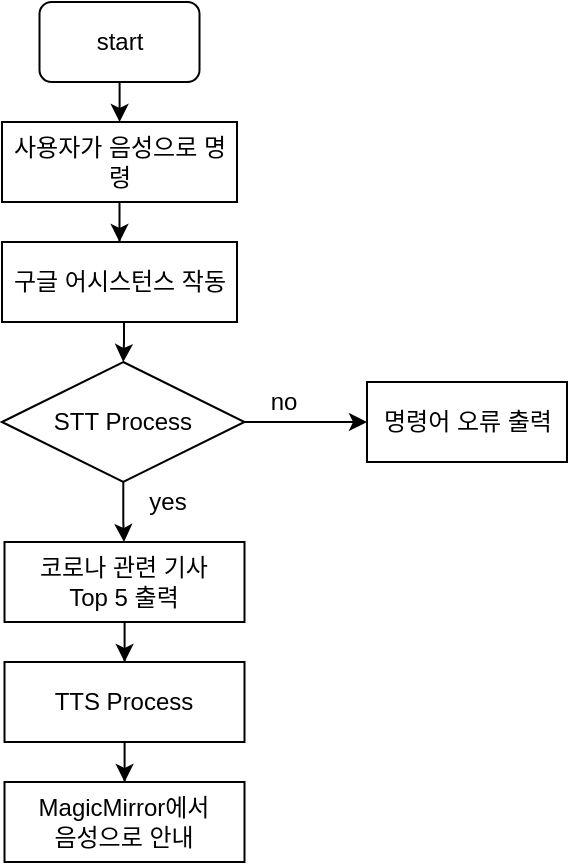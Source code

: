 <mxfile version="14.6.13" type="github">
  <diagram id="PYBOyL9G-ITzW6F-4JpW" name="Page-1">
    <mxGraphModel dx="1298" dy="714" grid="1" gridSize="10" guides="1" tooltips="1" connect="1" arrows="1" fold="1" page="1" pageScale="1" pageWidth="827" pageHeight="1169" math="0" shadow="0">
      <root>
        <mxCell id="0" />
        <mxCell id="1" parent="0" />
        <mxCell id="Gb_UQIzozIhkWaiDpr8t-22" value="" style="edgeStyle=orthogonalEdgeStyle;rounded=0;orthogonalLoop=1;jettySize=auto;html=1;" edge="1" parent="1" source="Gb_UQIzozIhkWaiDpr8t-23" target="Gb_UQIzozIhkWaiDpr8t-25">
          <mxGeometry relative="1" as="geometry" />
        </mxCell>
        <mxCell id="Gb_UQIzozIhkWaiDpr8t-23" value="start" style="rounded=1;whiteSpace=wrap;html=1;" vertex="1" parent="1">
          <mxGeometry x="258.75" y="80" width="80" height="40" as="geometry" />
        </mxCell>
        <mxCell id="Gb_UQIzozIhkWaiDpr8t-60" value="" style="edgeStyle=orthogonalEdgeStyle;rounded=0;orthogonalLoop=1;jettySize=auto;html=1;" edge="1" parent="1" source="Gb_UQIzozIhkWaiDpr8t-25" target="Gb_UQIzozIhkWaiDpr8t-58">
          <mxGeometry relative="1" as="geometry" />
        </mxCell>
        <mxCell id="Gb_UQIzozIhkWaiDpr8t-25" value="사용자가 음성으로 명령" style="rounded=0;whiteSpace=wrap;html=1;" vertex="1" parent="1">
          <mxGeometry x="240" y="140" width="117.5" height="40" as="geometry" />
        </mxCell>
        <mxCell id="Gb_UQIzozIhkWaiDpr8t-27" value="MagicMirror에서 &lt;br&gt;음성으로 안내" style="whiteSpace=wrap;html=1;rounded=0;" vertex="1" parent="1">
          <mxGeometry x="241.25" y="470" width="120" height="40" as="geometry" />
        </mxCell>
        <mxCell id="Gb_UQIzozIhkWaiDpr8t-56" value="" style="edgeStyle=orthogonalEdgeStyle;rounded=0;orthogonalLoop=1;jettySize=auto;html=1;" edge="1" parent="1" source="Gb_UQIzozIhkWaiDpr8t-28" target="Gb_UQIzozIhkWaiDpr8t-27">
          <mxGeometry relative="1" as="geometry" />
        </mxCell>
        <mxCell id="Gb_UQIzozIhkWaiDpr8t-28" value="TTS Process" style="whiteSpace=wrap;html=1;rounded=0;" vertex="1" parent="1">
          <mxGeometry x="241.25" y="410" width="120" height="40" as="geometry" />
        </mxCell>
        <mxCell id="Gb_UQIzozIhkWaiDpr8t-39" value="" style="edgeStyle=orthogonalEdgeStyle;rounded=0;orthogonalLoop=1;jettySize=auto;html=1;" edge="1" parent="1" source="Gb_UQIzozIhkWaiDpr8t-36">
          <mxGeometry relative="1" as="geometry">
            <mxPoint x="301" y="350" as="targetPoint" />
          </mxGeometry>
        </mxCell>
        <mxCell id="Gb_UQIzozIhkWaiDpr8t-52" value="" style="edgeStyle=orthogonalEdgeStyle;rounded=0;orthogonalLoop=1;jettySize=auto;html=1;entryX=0;entryY=0.5;entryDx=0;entryDy=0;" edge="1" parent="1" source="Gb_UQIzozIhkWaiDpr8t-36" target="Gb_UQIzozIhkWaiDpr8t-44">
          <mxGeometry relative="1" as="geometry" />
        </mxCell>
        <mxCell id="Gb_UQIzozIhkWaiDpr8t-36" value="STT Process" style="rhombus;whiteSpace=wrap;html=1;" vertex="1" parent="1">
          <mxGeometry x="240" y="260" width="121.25" height="60" as="geometry" />
        </mxCell>
        <mxCell id="Gb_UQIzozIhkWaiDpr8t-44" value="명령어 오류 출력" style="whiteSpace=wrap;html=1;" vertex="1" parent="1">
          <mxGeometry x="422.5" y="270" width="100" height="40" as="geometry" />
        </mxCell>
        <mxCell id="Gb_UQIzozIhkWaiDpr8t-48" value="yes" style="text;html=1;strokeColor=none;fillColor=none;align=center;verticalAlign=middle;whiteSpace=wrap;rounded=0;" vertex="1" parent="1">
          <mxGeometry x="302.5" y="320" width="40" height="20" as="geometry" />
        </mxCell>
        <mxCell id="Gb_UQIzozIhkWaiDpr8t-49" value="no" style="text;html=1;strokeColor=none;fillColor=none;align=center;verticalAlign=middle;whiteSpace=wrap;rounded=0;" vertex="1" parent="1">
          <mxGeometry x="361.25" y="270" width="40" height="20" as="geometry" />
        </mxCell>
        <mxCell id="Gb_UQIzozIhkWaiDpr8t-55" value="" style="edgeStyle=orthogonalEdgeStyle;rounded=0;orthogonalLoop=1;jettySize=auto;html=1;" edge="1" parent="1" source="Gb_UQIzozIhkWaiDpr8t-54" target="Gb_UQIzozIhkWaiDpr8t-28">
          <mxGeometry relative="1" as="geometry" />
        </mxCell>
        <mxCell id="Gb_UQIzozIhkWaiDpr8t-54" value="코로나 관련 기사&lt;br&gt;Top 5 출력" style="whiteSpace=wrap;html=1;rounded=0;" vertex="1" parent="1">
          <mxGeometry x="241.25" y="350" width="120" height="40" as="geometry" />
        </mxCell>
        <mxCell id="Gb_UQIzozIhkWaiDpr8t-62" value="" style="edgeStyle=orthogonalEdgeStyle;rounded=0;orthogonalLoop=1;jettySize=auto;html=1;entryX=0.5;entryY=0;entryDx=0;entryDy=0;" edge="1" parent="1" source="Gb_UQIzozIhkWaiDpr8t-58" target="Gb_UQIzozIhkWaiDpr8t-36">
          <mxGeometry relative="1" as="geometry">
            <Array as="points">
              <mxPoint x="301" y="250" />
              <mxPoint x="301" y="250" />
            </Array>
          </mxGeometry>
        </mxCell>
        <mxCell id="Gb_UQIzozIhkWaiDpr8t-58" value="구글 어시스턴스 작동" style="rounded=0;whiteSpace=wrap;html=1;" vertex="1" parent="1">
          <mxGeometry x="240" y="200" width="117.5" height="40" as="geometry" />
        </mxCell>
      </root>
    </mxGraphModel>
  </diagram>
</mxfile>
